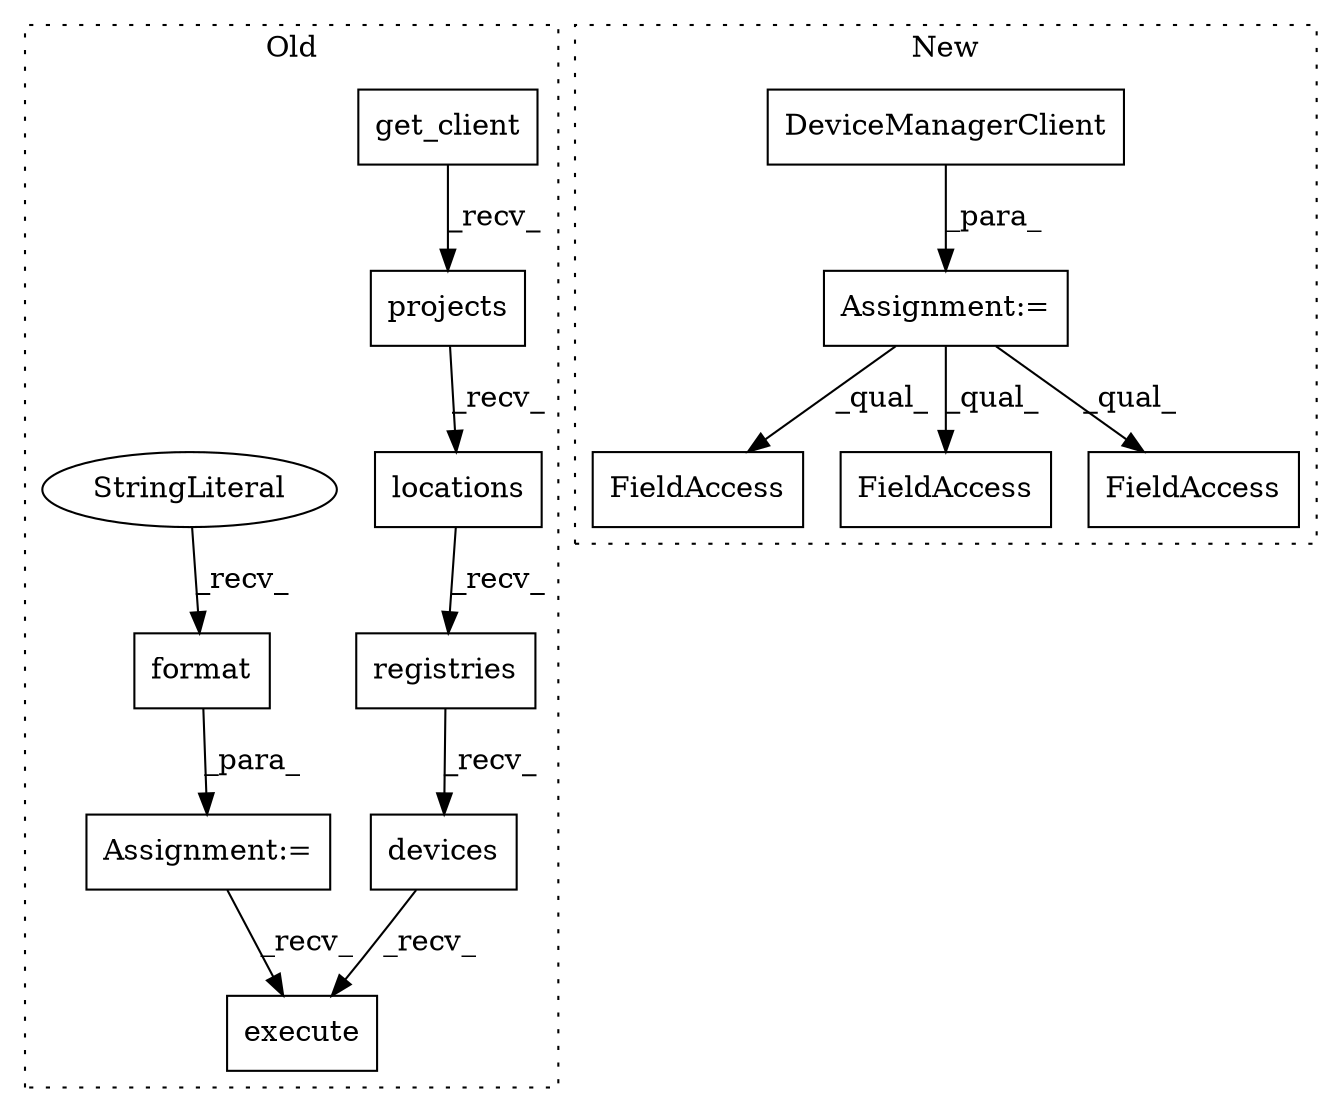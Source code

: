 digraph G {
subgraph cluster0 {
1 [label="format" a="32" s="13744,13774" l="7,1" shape="box"];
3 [label="execute" a="32" s="13898" l="9" shape="box"];
4 [label="get_client" a="32" s="13574,13605" l="11,1" shape="box"];
5 [label="projects" a="32" s="13796" l="10" shape="box"];
6 [label="registries" a="32" s="13819" l="12" shape="box"];
7 [label="StringLiteral" a="45" s="13728" l="15" shape="ellipse"];
8 [label="locations" a="32" s="13807" l="11" shape="box"];
9 [label="devices" a="32" s="13832" l="9" shape="box"];
12 [label="Assignment:=" a="7" s="13727" l="1" shape="box"];
label = "Old";
style="dotted";
}
subgraph cluster1 {
2 [label="DeviceManagerClient" a="32" s="13322" l="21" shape="box"];
10 [label="FieldAccess" a="22" s="13654" l="14" shape="box"];
11 [label="FieldAccess" a="22" s="13559" l="22" shape="box"];
13 [label="FieldAccess" a="22" s="13669" l="24" shape="box"];
14 [label="Assignment:=" a="7" s="13439" l="1" shape="box"];
label = "New";
style="dotted";
}
1 -> 12 [label="_para_"];
2 -> 14 [label="_para_"];
4 -> 5 [label="_recv_"];
5 -> 8 [label="_recv_"];
6 -> 9 [label="_recv_"];
7 -> 1 [label="_recv_"];
8 -> 6 [label="_recv_"];
9 -> 3 [label="_recv_"];
12 -> 3 [label="_recv_"];
14 -> 10 [label="_qual_"];
14 -> 11 [label="_qual_"];
14 -> 13 [label="_qual_"];
}